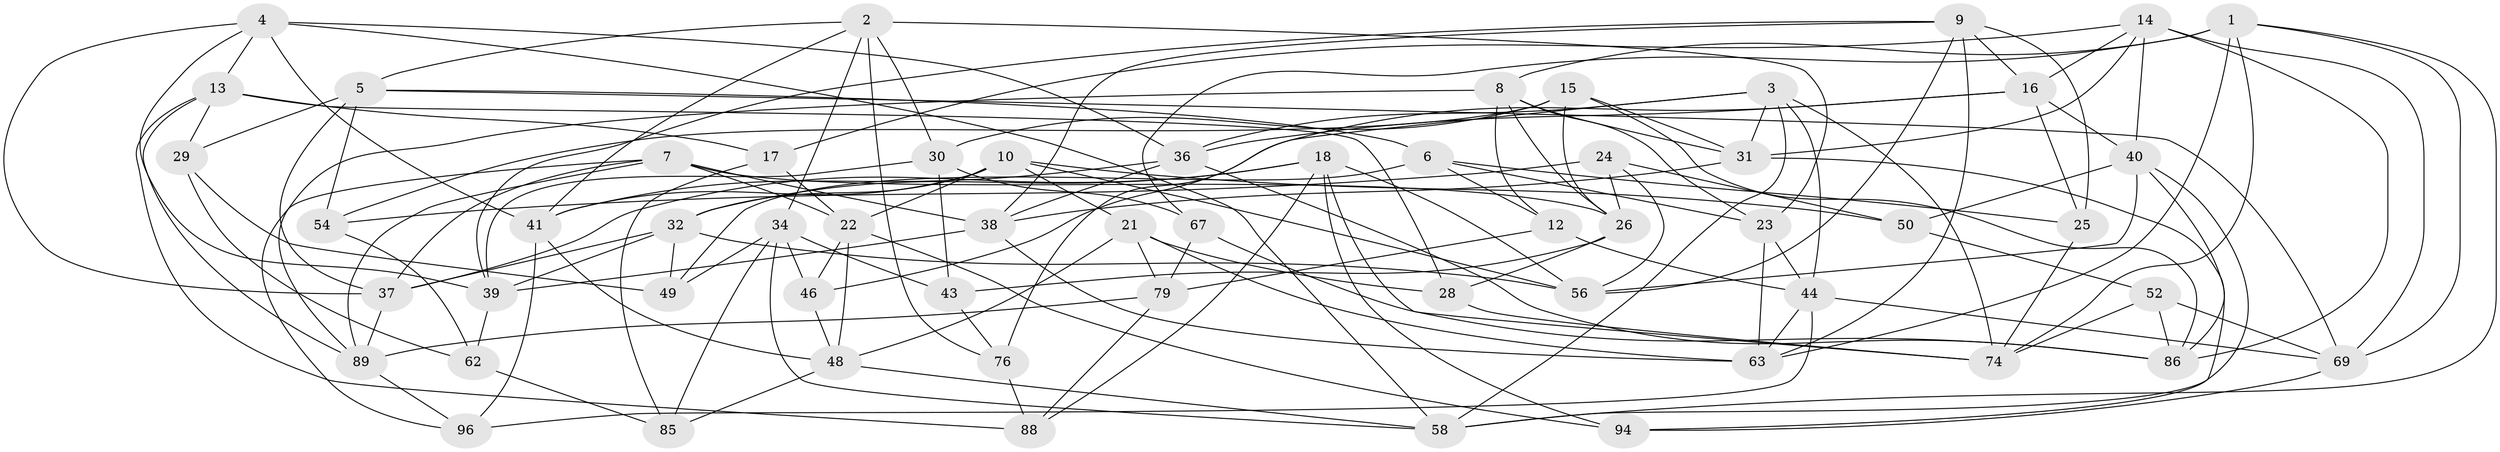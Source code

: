 // original degree distribution, {4: 1.0}
// Generated by graph-tools (version 1.1) at 2025/42/03/06/25 10:42:17]
// undirected, 58 vertices, 152 edges
graph export_dot {
graph [start="1"]
  node [color=gray90,style=filled];
  1 [super="+84"];
  2 [super="+47"];
  3 [super="+19"];
  4 [super="+42"];
  5 [super="+27"];
  6 [super="+11"];
  7 [super="+20"];
  8 [super="+78"];
  9 [super="+77"];
  10 [super="+72"];
  12;
  13 [super="+83"];
  14 [super="+65"];
  15 [super="+33"];
  16 [super="+60"];
  17;
  18 [super="+81"];
  21 [super="+57"];
  22 [super="+68"];
  23 [super="+97"];
  24;
  25;
  26 [super="+45"];
  28;
  29;
  30 [super="+35"];
  31 [super="+80"];
  32 [super="+53"];
  34 [super="+73"];
  36 [super="+70"];
  37 [super="+61"];
  38 [super="+93"];
  39 [super="+75"];
  40 [super="+71"];
  41 [super="+51"];
  43;
  44 [super="+55"];
  46;
  48 [super="+66"];
  49;
  50;
  52;
  54;
  56 [super="+59"];
  58 [super="+91"];
  62;
  63 [super="+64"];
  67;
  69 [super="+90"];
  74 [super="+82"];
  76;
  79 [super="+87"];
  85;
  86 [super="+95"];
  88;
  89 [super="+92"];
  94;
  96;
  1 -- 69;
  1 -- 8;
  1 -- 67;
  1 -- 63;
  1 -- 74;
  1 -- 58;
  2 -- 23;
  2 -- 76;
  2 -- 5;
  2 -- 30;
  2 -- 34;
  2 -- 41;
  3 -- 58;
  3 -- 76;
  3 -- 44;
  3 -- 36;
  3 -- 31;
  3 -- 74;
  4 -- 41;
  4 -- 39;
  4 -- 13;
  4 -- 37;
  4 -- 36;
  4 -- 58;
  5 -- 6;
  5 -- 69;
  5 -- 29;
  5 -- 37;
  5 -- 54;
  6 -- 12;
  6 -- 23 [weight=2];
  6 -- 25;
  6 -- 49;
  7 -- 22;
  7 -- 38;
  7 -- 37;
  7 -- 96;
  7 -- 89;
  7 -- 26;
  8 -- 12;
  8 -- 26;
  8 -- 89;
  8 -- 23;
  8 -- 31;
  9 -- 25;
  9 -- 56;
  9 -- 16;
  9 -- 39;
  9 -- 38;
  9 -- 63;
  10 -- 50;
  10 -- 21;
  10 -- 56;
  10 -- 32;
  10 -- 22;
  10 -- 41;
  12 -- 44;
  12 -- 79;
  13 -- 28;
  13 -- 89;
  13 -- 88;
  13 -- 17;
  13 -- 29;
  14 -- 16;
  14 -- 40;
  14 -- 69;
  14 -- 17;
  14 -- 86;
  14 -- 31;
  15 -- 30 [weight=2];
  15 -- 54;
  15 -- 26;
  15 -- 86;
  15 -- 31;
  16 -- 46;
  16 -- 25;
  16 -- 36;
  16 -- 40;
  17 -- 22;
  17 -- 85;
  18 -- 37;
  18 -- 32;
  18 -- 56;
  18 -- 88;
  18 -- 74;
  18 -- 94;
  21 -- 63;
  21 -- 28;
  21 -- 79 [weight=2];
  21 -- 48;
  22 -- 48;
  22 -- 46;
  22 -- 94;
  23 -- 44;
  23 -- 63;
  24 -- 50;
  24 -- 26;
  24 -- 54;
  24 -- 56;
  25 -- 74;
  26 -- 28;
  26 -- 43;
  28 -- 74;
  29 -- 62;
  29 -- 49;
  30 -- 43;
  30 -- 67;
  30 -- 39;
  31 -- 94;
  31 -- 38;
  32 -- 49;
  32 -- 56;
  32 -- 37;
  32 -- 39;
  34 -- 49;
  34 -- 46;
  34 -- 58;
  34 -- 43;
  34 -- 85;
  36 -- 38;
  36 -- 86;
  36 -- 41;
  37 -- 89;
  38 -- 63;
  38 -- 39;
  39 -- 62;
  40 -- 50;
  40 -- 86;
  40 -- 56;
  40 -- 58;
  41 -- 96;
  41 -- 48;
  43 -- 76;
  44 -- 96;
  44 -- 69;
  44 -- 63;
  46 -- 48;
  48 -- 85;
  48 -- 58;
  50 -- 52;
  52 -- 74;
  52 -- 86;
  52 -- 69;
  54 -- 62;
  62 -- 85;
  67 -- 79;
  67 -- 86;
  69 -- 94;
  76 -- 88;
  79 -- 88;
  79 -- 89;
  89 -- 96;
}
